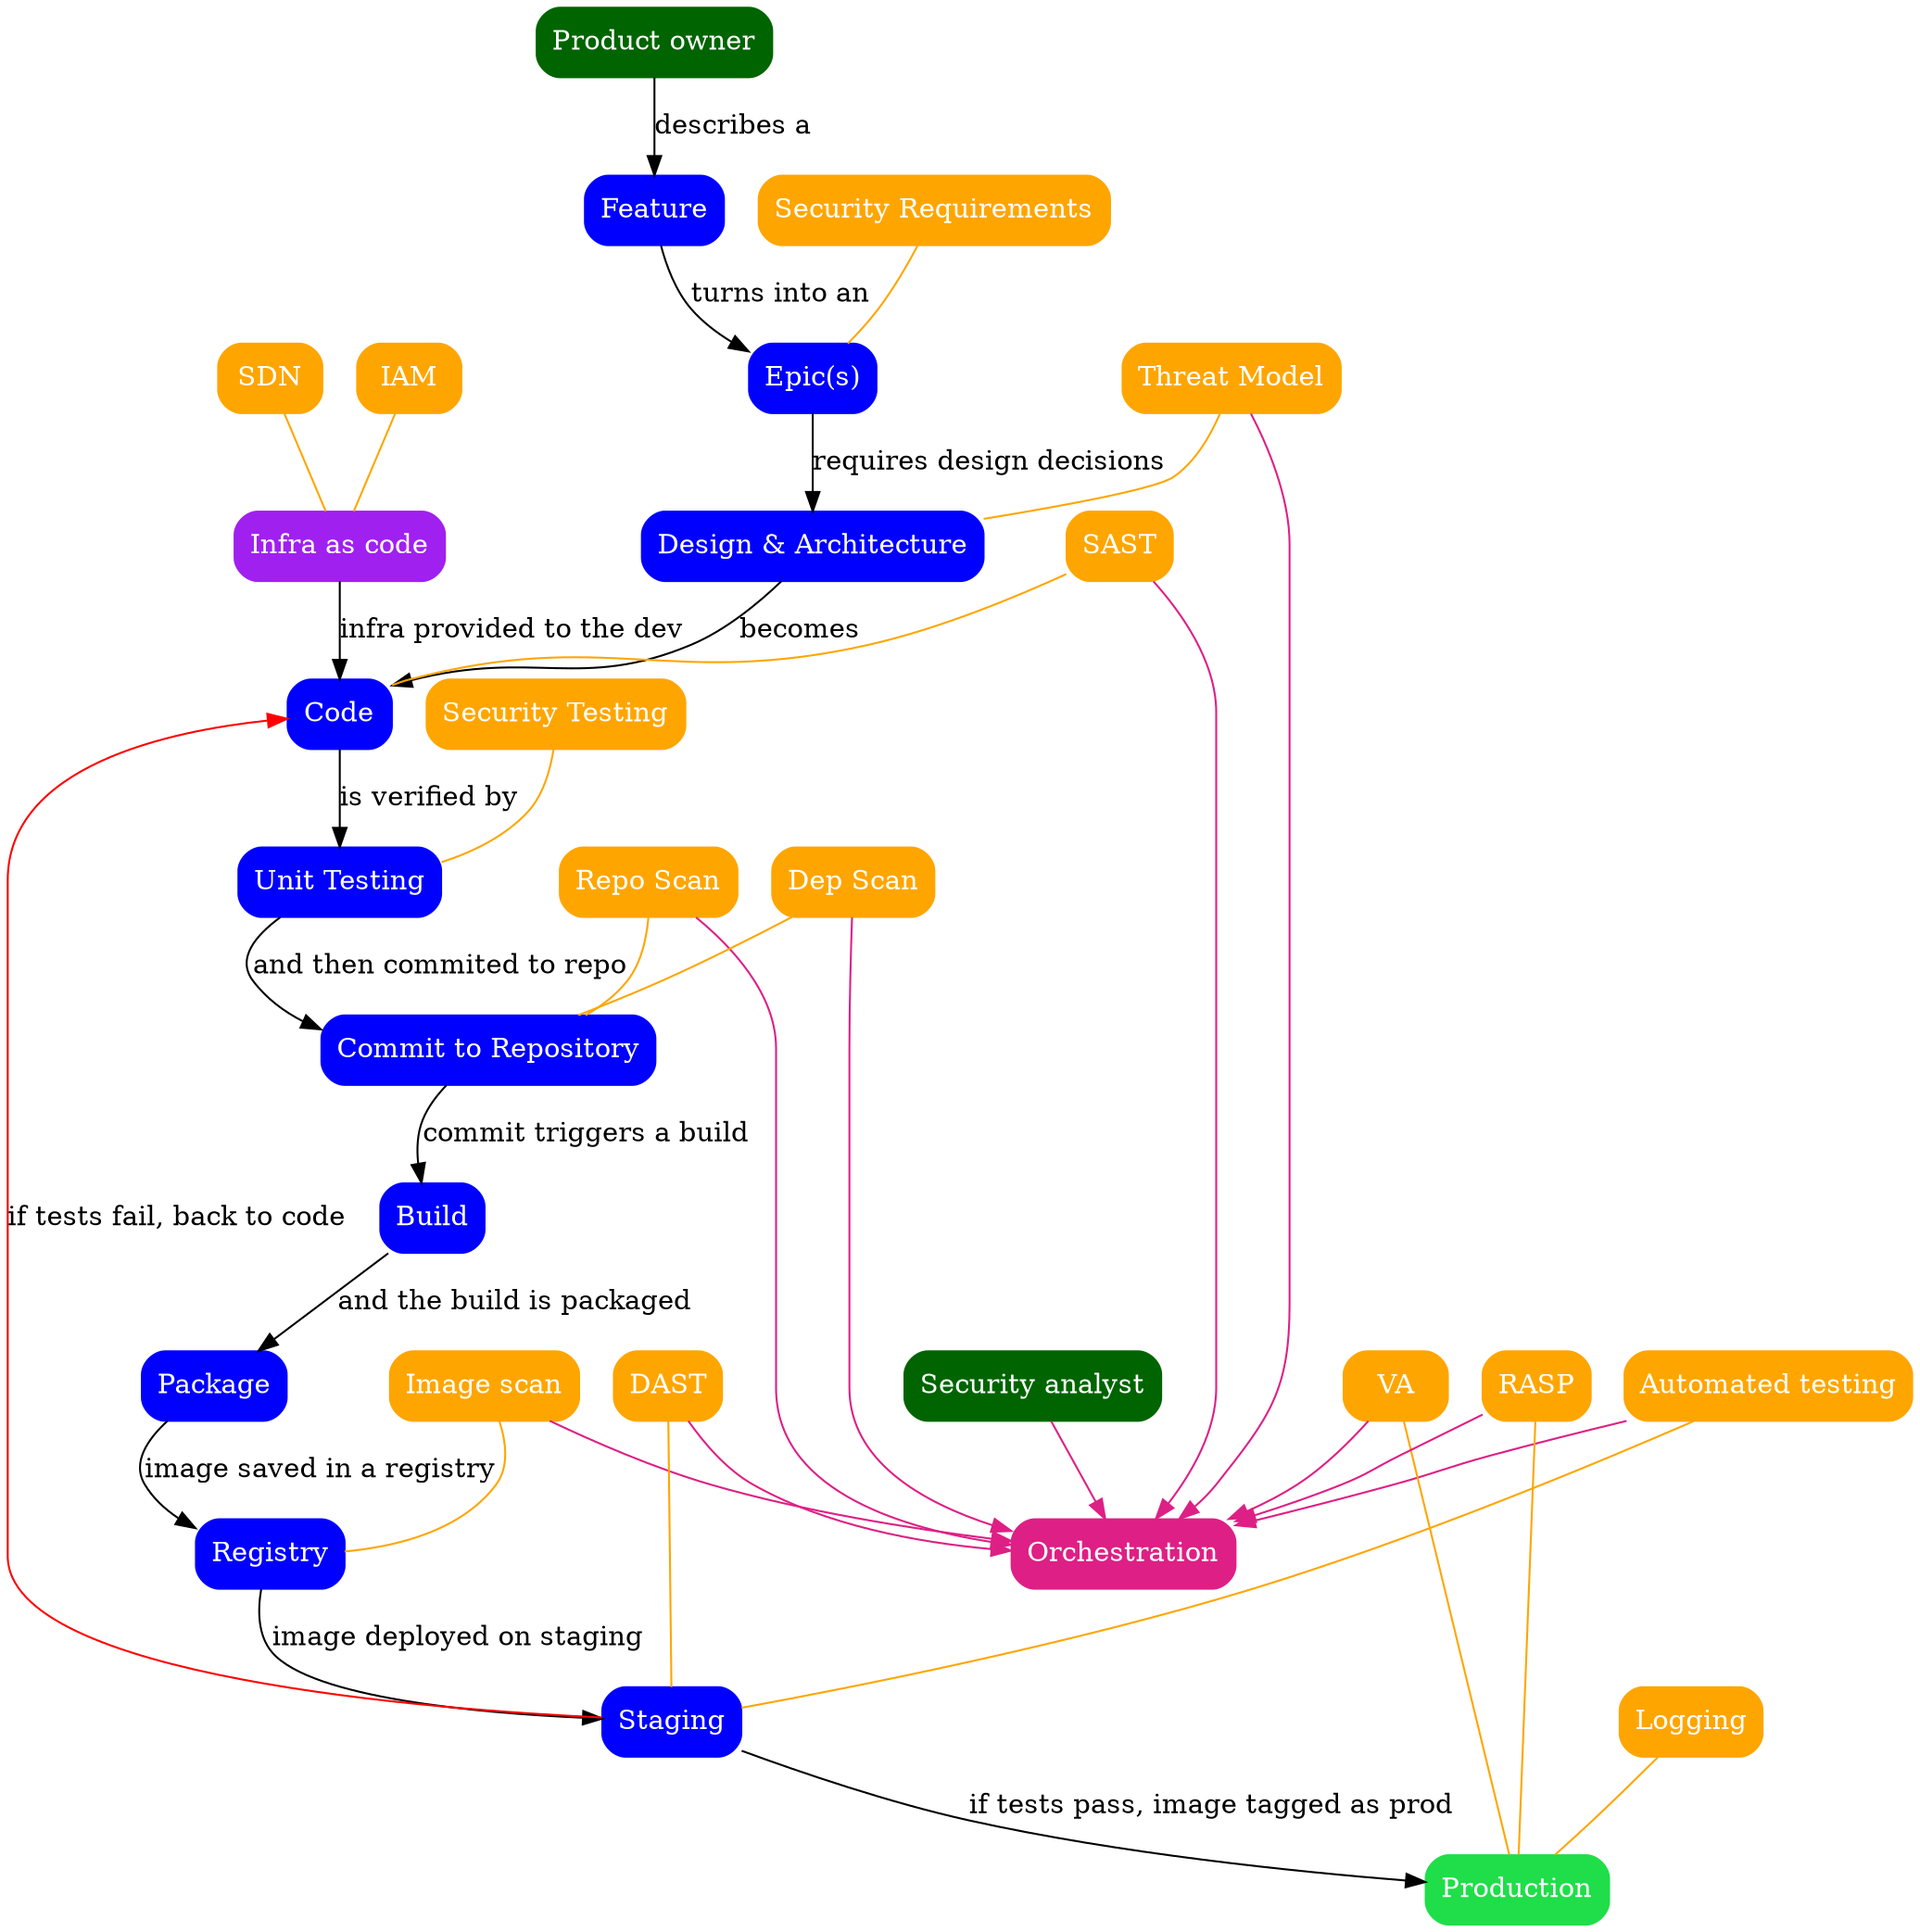 digraph {
    fontname = "Calibri";
    node [fontcolor = white, style="rounded, filled", shape="box"]
    
    /* People */
    product_owner[ color=darkgreen, label="Product owner" ]
    security_engineer[ color=darkgreen, label="Security analyst" ]
    
    
    /* DevOps elements*/
    infrastructure_as_code[ color=purple, label="Infra as code" ]

    /* Dev elements */
    feature[ color=blue, label="Feature" ]
    epic[ color=blue, label="Epic(s)" ]
    design[ color=blue, label="Design & Architecture" ]
    code[ color=blue, label="Code" ]
    unit_testing[ color=blue, label="Unit Testing" ]
    commit[ color=blue, label="Commit to Repository" ]
    build[ color=blue, label="Build" ]
    package[ color=blue, label="Package" ]
    registry[ color=blue, label="Registry" ]
    staging[ color=blue, label="Staging" ]

    /* AppSec elements */
    security_requirements[ color=orange, label="Security Requirements" ]
    threat_model[ color=orange, label="Threat Model" ]
    sast[ color=orange, label="SAST" ]
    access_management[ color=orange, label="IAM" ]
    network_segregation[ color=orange, label="SDN" ]
    security_testing[ color=orange, label="Security Testing" ]
    repository_check[ color=orange, label="Repo Scan" ]
    dependency_check[ color=orange, label="Dep Scan" ]
    image_scan[ color=orange, label="Image scan" ]
    automated_tests[ color=orange, label="Automated testing" ]
    dast[ color=orange, label="DAST" ]
    vulnerability_scanning[ color=orange, label="VA" ]
    rasp[ color=orange, label="RASP" ]
    logging[ color=orange, label="Logging" ]

    /* Orchestration elements*/
    orchi [ color="#DE1F85", label="Orchestration" ]

    /* End result */
    production[ color="#1FDE49", label="Production" ]

    /***************/
    /* Connections */
    /***************/

    /* Dev pipeline */
    product_owner -> feature [label = "describes a "]
    feature -> epic [label = "turns into an"]
    epic -> design [label = "requires design decisions"]
    design -> code [ label = "becomes" ]
    code -> unit_testing [ label = "is verified by" ]
    unit_testing -> commit [ label = "and then commited to repo"]
    commit -> build [ label = "commit triggers a build"]
    build -> package [ label = "and the build is packaged" ]
    package -> registry [ label = "image saved in a registry" ]
    registry -> staging [ label = "image deployed on staging"]
    staging -> production [label = "if tests pass, image tagged as prod"]
    staging -> code [label = "if tests fail, back to code", color="red" ]

    /* AppSec pipeline */
    security_requirements -> epic [color="orange", dir=none]
    threat_model -> design [color="orange", dir=none]
    sast -> code [color="orange", dir=none]
    security_testing -> unit_testing [ color="orange", dir=none]
    repository_check -> commit [ color="orange", dir=none]
    dependency_check -> commit [ color="orange", dir=none]
    image_scan -> registry [ color="orange", dir=none ]
    automated_tests -> staging [ color="orange", dir=none]
    dast -> staging [ color="orange", dir=none]
    vulnerability_scanning -> production [ color="orange", dir=none]
    rasp -> production [ color="orange", dir=none]
    logging -> production [ color="orange", dir=none]

    /* DevOps pipeline */
    infrastructure_as_code -> code [label = "infra provided to the dev"]
    access_management -> infrastructure_as_code [color="orange", dir=none]
    network_segregation -> infrastructure_as_code [color="orange", dir=none]
    
    /* Orchestration */
    threat_model -> orchi [ color="#DE1F85" ]
    sast -> orchi [ color="#DE1F85" ]
    repository_check -> orchi [ color="#DE1F85" ]
    dependency_check -> orchi [ color="#DE1F85" ]
    image_scan -> orchi [ color="#DE1F85" ]
    automated_tests -> orchi [ color="#DE1F85" ]
    dast -> orchi [ color="#DE1F85" ]
    vulnerability_scanning -> orchi [ color="#DE1F85" ]
    rasp -> orchi [ color="#DE1F85" ]
    security_engineer -> orchi [ color="#DE1F85" ]
}